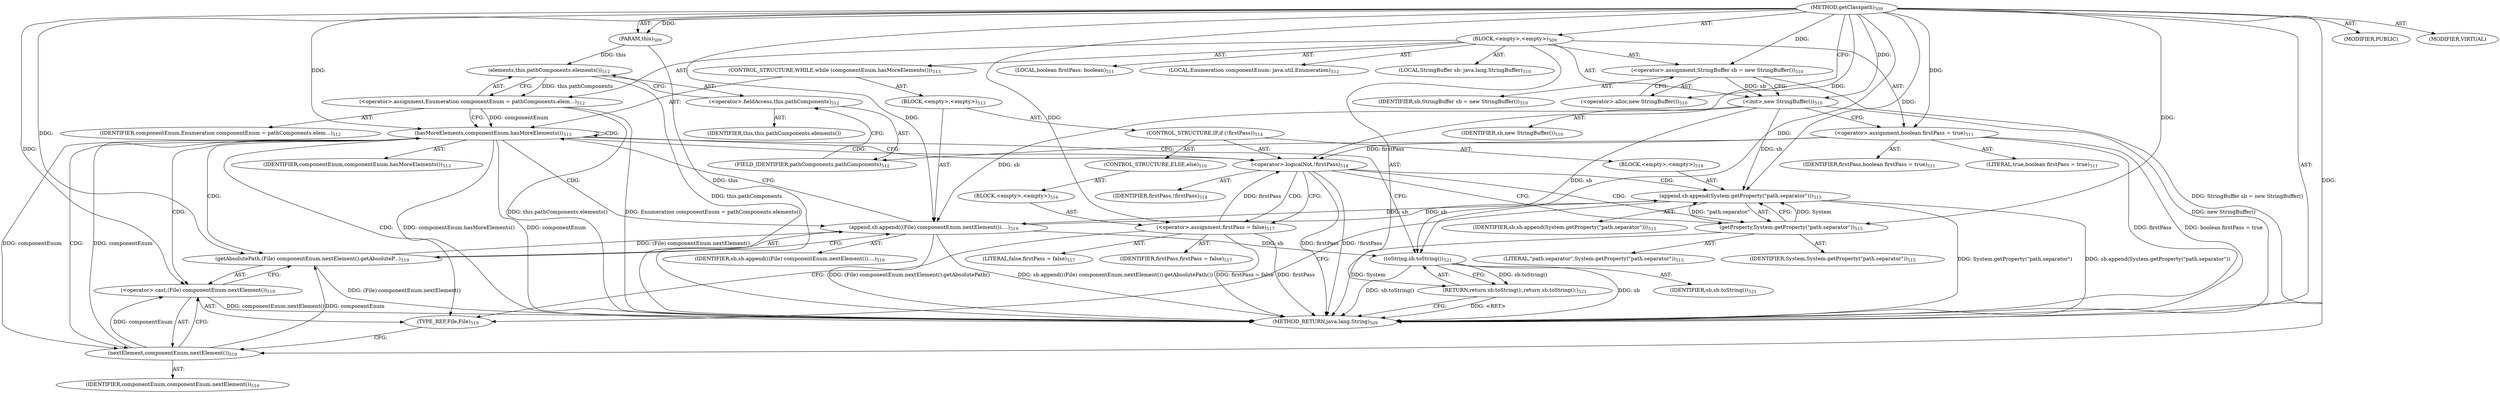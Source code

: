 digraph "getClasspath" {  
"111669149714" [label = <(METHOD,getClasspath)<SUB>509</SUB>> ]
"115964117046" [label = <(PARAM,this)<SUB>509</SUB>> ]
"25769803815" [label = <(BLOCK,&lt;empty&gt;,&lt;empty&gt;)<SUB>509</SUB>> ]
"94489280523" [label = <(LOCAL,StringBuffer sb: java.lang.StringBuffer)<SUB>510</SUB>> ]
"30064771286" [label = <(&lt;operator&gt;.assignment,StringBuffer sb = new StringBuffer())<SUB>510</SUB>> ]
"68719476941" [label = <(IDENTIFIER,sb,StringBuffer sb = new StringBuffer())<SUB>510</SUB>> ]
"30064771287" [label = <(&lt;operator&gt;.alloc,new StringBuffer())<SUB>510</SUB>> ]
"30064771288" [label = <(&lt;init&gt;,new StringBuffer())<SUB>510</SUB>> ]
"68719476942" [label = <(IDENTIFIER,sb,new StringBuffer())<SUB>510</SUB>> ]
"94489280524" [label = <(LOCAL,boolean firstPass: boolean)<SUB>511</SUB>> ]
"30064771289" [label = <(&lt;operator&gt;.assignment,boolean firstPass = true)<SUB>511</SUB>> ]
"68719476943" [label = <(IDENTIFIER,firstPass,boolean firstPass = true)<SUB>511</SUB>> ]
"90194313254" [label = <(LITERAL,true,boolean firstPass = true)<SUB>511</SUB>> ]
"94489280525" [label = <(LOCAL,Enumeration componentEnum: java.util.Enumeration)<SUB>512</SUB>> ]
"30064771290" [label = <(&lt;operator&gt;.assignment,Enumeration componentEnum = pathComponents.elem...)<SUB>512</SUB>> ]
"68719476944" [label = <(IDENTIFIER,componentEnum,Enumeration componentEnum = pathComponents.elem...)<SUB>512</SUB>> ]
"30064771291" [label = <(elements,this.pathComponents.elements())<SUB>512</SUB>> ]
"30064771292" [label = <(&lt;operator&gt;.fieldAccess,this.pathComponents)<SUB>512</SUB>> ]
"68719476945" [label = <(IDENTIFIER,this,this.pathComponents.elements())> ]
"55834574923" [label = <(FIELD_IDENTIFIER,pathComponents,pathComponents)<SUB>512</SUB>> ]
"47244640274" [label = <(CONTROL_STRUCTURE,WHILE,while (componentEnum.hasMoreElements()))<SUB>513</SUB>> ]
"30064771293" [label = <(hasMoreElements,componentEnum.hasMoreElements())<SUB>513</SUB>> ]
"68719476946" [label = <(IDENTIFIER,componentEnum,componentEnum.hasMoreElements())<SUB>513</SUB>> ]
"25769803816" [label = <(BLOCK,&lt;empty&gt;,&lt;empty&gt;)<SUB>513</SUB>> ]
"47244640275" [label = <(CONTROL_STRUCTURE,IF,if (!firstPass))<SUB>514</SUB>> ]
"30064771294" [label = <(&lt;operator&gt;.logicalNot,!firstPass)<SUB>514</SUB>> ]
"68719476947" [label = <(IDENTIFIER,firstPass,!firstPass)<SUB>514</SUB>> ]
"25769803817" [label = <(BLOCK,&lt;empty&gt;,&lt;empty&gt;)<SUB>514</SUB>> ]
"30064771295" [label = <(append,sb.append(System.getProperty(&quot;path.separator&quot;)))<SUB>515</SUB>> ]
"68719476948" [label = <(IDENTIFIER,sb,sb.append(System.getProperty(&quot;path.separator&quot;)))<SUB>515</SUB>> ]
"30064771296" [label = <(getProperty,System.getProperty(&quot;path.separator&quot;))<SUB>515</SUB>> ]
"68719476949" [label = <(IDENTIFIER,System,System.getProperty(&quot;path.separator&quot;))<SUB>515</SUB>> ]
"90194313255" [label = <(LITERAL,&quot;path.separator&quot;,System.getProperty(&quot;path.separator&quot;))<SUB>515</SUB>> ]
"47244640276" [label = <(CONTROL_STRUCTURE,ELSE,else)<SUB>516</SUB>> ]
"25769803818" [label = <(BLOCK,&lt;empty&gt;,&lt;empty&gt;)<SUB>516</SUB>> ]
"30064771297" [label = <(&lt;operator&gt;.assignment,firstPass = false)<SUB>517</SUB>> ]
"68719476950" [label = <(IDENTIFIER,firstPass,firstPass = false)<SUB>517</SUB>> ]
"90194313256" [label = <(LITERAL,false,firstPass = false)<SUB>517</SUB>> ]
"30064771298" [label = <(append,sb.append(((File) componentEnum.nextElement())....)<SUB>519</SUB>> ]
"68719476951" [label = <(IDENTIFIER,sb,sb.append(((File) componentEnum.nextElement())....)<SUB>519</SUB>> ]
"30064771299" [label = <(getAbsolutePath,(File) componentEnum.nextElement().getAbsoluteP...)<SUB>519</SUB>> ]
"30064771300" [label = <(&lt;operator&gt;.cast,(File) componentEnum.nextElement())<SUB>519</SUB>> ]
"180388626433" [label = <(TYPE_REF,File,File)<SUB>519</SUB>> ]
"30064771301" [label = <(nextElement,componentEnum.nextElement())<SUB>519</SUB>> ]
"68719476952" [label = <(IDENTIFIER,componentEnum,componentEnum.nextElement())<SUB>519</SUB>> ]
"146028888066" [label = <(RETURN,return sb.toString();,return sb.toString();)<SUB>521</SUB>> ]
"30064771302" [label = <(toString,sb.toString())<SUB>521</SUB>> ]
"68719476953" [label = <(IDENTIFIER,sb,sb.toString())<SUB>521</SUB>> ]
"133143986233" [label = <(MODIFIER,PUBLIC)> ]
"133143986234" [label = <(MODIFIER,VIRTUAL)> ]
"128849018898" [label = <(METHOD_RETURN,java.lang.String)<SUB>509</SUB>> ]
  "111669149714" -> "115964117046"  [ label = "AST: "] 
  "111669149714" -> "25769803815"  [ label = "AST: "] 
  "111669149714" -> "133143986233"  [ label = "AST: "] 
  "111669149714" -> "133143986234"  [ label = "AST: "] 
  "111669149714" -> "128849018898"  [ label = "AST: "] 
  "25769803815" -> "94489280523"  [ label = "AST: "] 
  "25769803815" -> "30064771286"  [ label = "AST: "] 
  "25769803815" -> "30064771288"  [ label = "AST: "] 
  "25769803815" -> "94489280524"  [ label = "AST: "] 
  "25769803815" -> "30064771289"  [ label = "AST: "] 
  "25769803815" -> "94489280525"  [ label = "AST: "] 
  "25769803815" -> "30064771290"  [ label = "AST: "] 
  "25769803815" -> "47244640274"  [ label = "AST: "] 
  "25769803815" -> "146028888066"  [ label = "AST: "] 
  "30064771286" -> "68719476941"  [ label = "AST: "] 
  "30064771286" -> "30064771287"  [ label = "AST: "] 
  "30064771288" -> "68719476942"  [ label = "AST: "] 
  "30064771289" -> "68719476943"  [ label = "AST: "] 
  "30064771289" -> "90194313254"  [ label = "AST: "] 
  "30064771290" -> "68719476944"  [ label = "AST: "] 
  "30064771290" -> "30064771291"  [ label = "AST: "] 
  "30064771291" -> "30064771292"  [ label = "AST: "] 
  "30064771292" -> "68719476945"  [ label = "AST: "] 
  "30064771292" -> "55834574923"  [ label = "AST: "] 
  "47244640274" -> "30064771293"  [ label = "AST: "] 
  "47244640274" -> "25769803816"  [ label = "AST: "] 
  "30064771293" -> "68719476946"  [ label = "AST: "] 
  "25769803816" -> "47244640275"  [ label = "AST: "] 
  "25769803816" -> "30064771298"  [ label = "AST: "] 
  "47244640275" -> "30064771294"  [ label = "AST: "] 
  "47244640275" -> "25769803817"  [ label = "AST: "] 
  "47244640275" -> "47244640276"  [ label = "AST: "] 
  "30064771294" -> "68719476947"  [ label = "AST: "] 
  "25769803817" -> "30064771295"  [ label = "AST: "] 
  "30064771295" -> "68719476948"  [ label = "AST: "] 
  "30064771295" -> "30064771296"  [ label = "AST: "] 
  "30064771296" -> "68719476949"  [ label = "AST: "] 
  "30064771296" -> "90194313255"  [ label = "AST: "] 
  "47244640276" -> "25769803818"  [ label = "AST: "] 
  "25769803818" -> "30064771297"  [ label = "AST: "] 
  "30064771297" -> "68719476950"  [ label = "AST: "] 
  "30064771297" -> "90194313256"  [ label = "AST: "] 
  "30064771298" -> "68719476951"  [ label = "AST: "] 
  "30064771298" -> "30064771299"  [ label = "AST: "] 
  "30064771299" -> "30064771300"  [ label = "AST: "] 
  "30064771300" -> "180388626433"  [ label = "AST: "] 
  "30064771300" -> "30064771301"  [ label = "AST: "] 
  "30064771301" -> "68719476952"  [ label = "AST: "] 
  "146028888066" -> "30064771302"  [ label = "AST: "] 
  "30064771302" -> "68719476953"  [ label = "AST: "] 
  "30064771286" -> "30064771288"  [ label = "CFG: "] 
  "30064771288" -> "30064771289"  [ label = "CFG: "] 
  "30064771289" -> "55834574923"  [ label = "CFG: "] 
  "30064771290" -> "30064771293"  [ label = "CFG: "] 
  "146028888066" -> "128849018898"  [ label = "CFG: "] 
  "30064771287" -> "30064771286"  [ label = "CFG: "] 
  "30064771291" -> "30064771290"  [ label = "CFG: "] 
  "30064771293" -> "30064771294"  [ label = "CFG: "] 
  "30064771293" -> "30064771302"  [ label = "CFG: "] 
  "30064771302" -> "146028888066"  [ label = "CFG: "] 
  "30064771292" -> "30064771291"  [ label = "CFG: "] 
  "30064771298" -> "30064771293"  [ label = "CFG: "] 
  "55834574923" -> "30064771292"  [ label = "CFG: "] 
  "30064771294" -> "30064771296"  [ label = "CFG: "] 
  "30064771294" -> "30064771297"  [ label = "CFG: "] 
  "30064771299" -> "30064771298"  [ label = "CFG: "] 
  "30064771295" -> "180388626433"  [ label = "CFG: "] 
  "30064771300" -> "30064771299"  [ label = "CFG: "] 
  "30064771296" -> "30064771295"  [ label = "CFG: "] 
  "30064771297" -> "180388626433"  [ label = "CFG: "] 
  "180388626433" -> "30064771301"  [ label = "CFG: "] 
  "30064771301" -> "30064771300"  [ label = "CFG: "] 
  "111669149714" -> "30064771287"  [ label = "CFG: "] 
  "146028888066" -> "128849018898"  [ label = "DDG: &lt;RET&gt;"] 
  "115964117046" -> "128849018898"  [ label = "DDG: this"] 
  "30064771286" -> "128849018898"  [ label = "DDG: StringBuffer sb = new StringBuffer()"] 
  "30064771288" -> "128849018898"  [ label = "DDG: new StringBuffer()"] 
  "30064771289" -> "128849018898"  [ label = "DDG: firstPass"] 
  "30064771289" -> "128849018898"  [ label = "DDG: boolean firstPass = true"] 
  "30064771291" -> "128849018898"  [ label = "DDG: this.pathComponents"] 
  "30064771290" -> "128849018898"  [ label = "DDG: this.pathComponents.elements()"] 
  "30064771290" -> "128849018898"  [ label = "DDG: Enumeration componentEnum = pathComponents.elements()"] 
  "30064771293" -> "128849018898"  [ label = "DDG: componentEnum"] 
  "30064771293" -> "128849018898"  [ label = "DDG: componentEnum.hasMoreElements()"] 
  "30064771302" -> "128849018898"  [ label = "DDG: sb"] 
  "30064771302" -> "128849018898"  [ label = "DDG: sb.toString()"] 
  "30064771294" -> "128849018898"  [ label = "DDG: firstPass"] 
  "30064771294" -> "128849018898"  [ label = "DDG: !firstPass"] 
  "30064771297" -> "128849018898"  [ label = "DDG: firstPass"] 
  "30064771297" -> "128849018898"  [ label = "DDG: firstPass = false"] 
  "30064771295" -> "128849018898"  [ label = "DDG: System.getProperty(&quot;path.separator&quot;)"] 
  "30064771295" -> "128849018898"  [ label = "DDG: sb.append(System.getProperty(&quot;path.separator&quot;))"] 
  "30064771300" -> "128849018898"  [ label = "DDG: componentEnum.nextElement()"] 
  "30064771299" -> "128849018898"  [ label = "DDG: (File) componentEnum.nextElement()"] 
  "30064771298" -> "128849018898"  [ label = "DDG: (File) componentEnum.nextElement().getAbsolutePath()"] 
  "30064771298" -> "128849018898"  [ label = "DDG: sb.append(((File) componentEnum.nextElement()).getAbsolutePath())"] 
  "30064771296" -> "128849018898"  [ label = "DDG: System"] 
  "111669149714" -> "115964117046"  [ label = "DDG: "] 
  "111669149714" -> "30064771286"  [ label = "DDG: "] 
  "111669149714" -> "30064771289"  [ label = "DDG: "] 
  "30064771291" -> "30064771290"  [ label = "DDG: this.pathComponents"] 
  "30064771302" -> "146028888066"  [ label = "DDG: sb.toString()"] 
  "30064771286" -> "30064771288"  [ label = "DDG: sb"] 
  "111669149714" -> "30064771288"  [ label = "DDG: "] 
  "115964117046" -> "30064771291"  [ label = "DDG: this"] 
  "30064771290" -> "30064771293"  [ label = "DDG: componentEnum"] 
  "30064771301" -> "30064771293"  [ label = "DDG: componentEnum"] 
  "111669149714" -> "30064771293"  [ label = "DDG: "] 
  "30064771288" -> "30064771302"  [ label = "DDG: sb"] 
  "30064771298" -> "30064771302"  [ label = "DDG: sb"] 
  "111669149714" -> "30064771302"  [ label = "DDG: "] 
  "30064771288" -> "30064771298"  [ label = "DDG: sb"] 
  "30064771295" -> "30064771298"  [ label = "DDG: sb"] 
  "111669149714" -> "30064771298"  [ label = "DDG: "] 
  "30064771299" -> "30064771298"  [ label = "DDG: (File) componentEnum.nextElement()"] 
  "30064771289" -> "30064771294"  [ label = "DDG: firstPass"] 
  "30064771297" -> "30064771294"  [ label = "DDG: firstPass"] 
  "111669149714" -> "30064771294"  [ label = "DDG: "] 
  "111669149714" -> "30064771299"  [ label = "DDG: "] 
  "30064771301" -> "30064771299"  [ label = "DDG: componentEnum"] 
  "30064771288" -> "30064771295"  [ label = "DDG: sb"] 
  "30064771298" -> "30064771295"  [ label = "DDG: sb"] 
  "111669149714" -> "30064771295"  [ label = "DDG: "] 
  "30064771296" -> "30064771295"  [ label = "DDG: System"] 
  "30064771296" -> "30064771295"  [ label = "DDG: &quot;path.separator&quot;"] 
  "111669149714" -> "30064771297"  [ label = "DDG: "] 
  "111669149714" -> "30064771300"  [ label = "DDG: "] 
  "30064771301" -> "30064771300"  [ label = "DDG: componentEnum"] 
  "111669149714" -> "30064771296"  [ label = "DDG: "] 
  "30064771293" -> "30064771301"  [ label = "DDG: componentEnum"] 
  "111669149714" -> "30064771301"  [ label = "DDG: "] 
  "30064771293" -> "30064771301"  [ label = "CDG: "] 
  "30064771293" -> "30064771300"  [ label = "CDG: "] 
  "30064771293" -> "30064771299"  [ label = "CDG: "] 
  "30064771293" -> "30064771298"  [ label = "CDG: "] 
  "30064771293" -> "180388626433"  [ label = "CDG: "] 
  "30064771293" -> "30064771294"  [ label = "CDG: "] 
  "30064771293" -> "30064771293"  [ label = "CDG: "] 
  "30064771294" -> "30064771297"  [ label = "CDG: "] 
  "30064771294" -> "30064771296"  [ label = "CDG: "] 
  "30064771294" -> "30064771295"  [ label = "CDG: "] 
}
